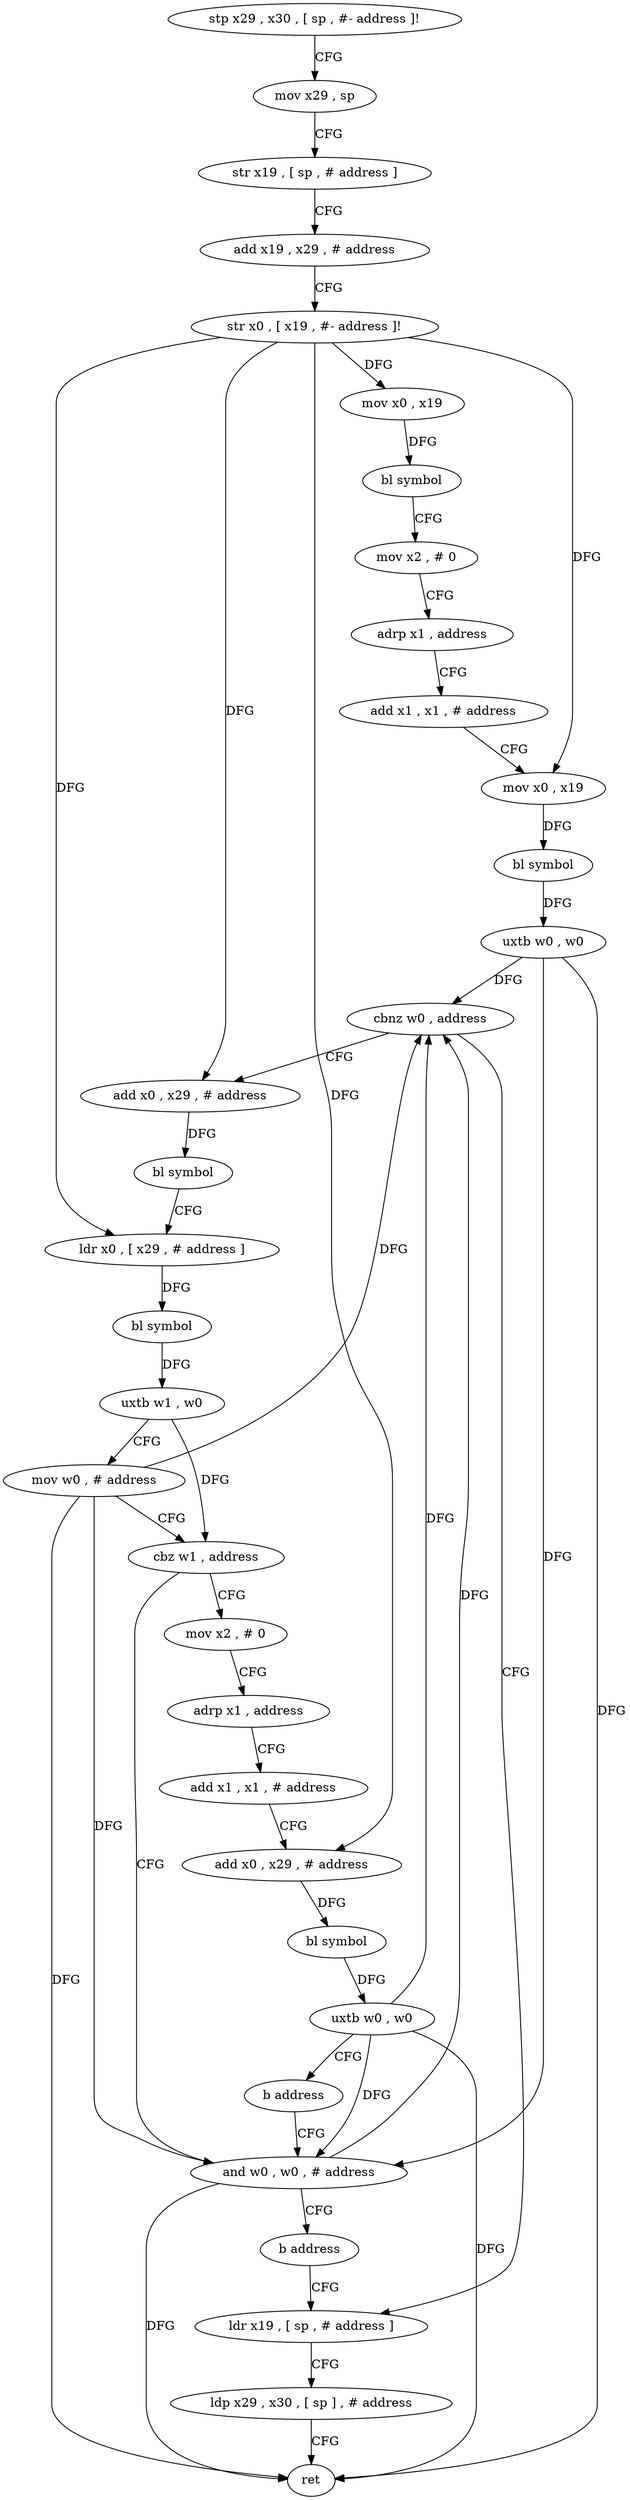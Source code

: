 digraph "func" {
"89216" [label = "stp x29 , x30 , [ sp , #- address ]!" ]
"89220" [label = "mov x29 , sp" ]
"89224" [label = "str x19 , [ sp , # address ]" ]
"89228" [label = "add x19 , x29 , # address" ]
"89232" [label = "str x0 , [ x19 , #- address ]!" ]
"89236" [label = "mov x0 , x19" ]
"89240" [label = "bl symbol" ]
"89244" [label = "mov x2 , # 0" ]
"89248" [label = "adrp x1 , address" ]
"89252" [label = "add x1 , x1 , # address" ]
"89256" [label = "mov x0 , x19" ]
"89260" [label = "bl symbol" ]
"89264" [label = "uxtb w0 , w0" ]
"89268" [label = "cbnz w0 , address" ]
"89284" [label = "add x0 , x29 , # address" ]
"89272" [label = "ldr x19 , [ sp , # address ]" ]
"89288" [label = "bl symbol" ]
"89292" [label = "ldr x0 , [ x29 , # address ]" ]
"89296" [label = "bl symbol" ]
"89300" [label = "uxtb w1 , w0" ]
"89304" [label = "mov w0 , # address" ]
"89308" [label = "cbz w1 , address" ]
"89320" [label = "mov x2 , # 0" ]
"89312" [label = "and w0 , w0 , # address" ]
"89276" [label = "ldp x29 , x30 , [ sp ] , # address" ]
"89280" [label = "ret" ]
"89324" [label = "adrp x1 , address" ]
"89328" [label = "add x1 , x1 , # address" ]
"89332" [label = "add x0 , x29 , # address" ]
"89336" [label = "bl symbol" ]
"89340" [label = "uxtb w0 , w0" ]
"89344" [label = "b address" ]
"89316" [label = "b address" ]
"89216" -> "89220" [ label = "CFG" ]
"89220" -> "89224" [ label = "CFG" ]
"89224" -> "89228" [ label = "CFG" ]
"89228" -> "89232" [ label = "CFG" ]
"89232" -> "89236" [ label = "DFG" ]
"89232" -> "89292" [ label = "DFG" ]
"89232" -> "89256" [ label = "DFG" ]
"89232" -> "89284" [ label = "DFG" ]
"89232" -> "89332" [ label = "DFG" ]
"89236" -> "89240" [ label = "DFG" ]
"89240" -> "89244" [ label = "CFG" ]
"89244" -> "89248" [ label = "CFG" ]
"89248" -> "89252" [ label = "CFG" ]
"89252" -> "89256" [ label = "CFG" ]
"89256" -> "89260" [ label = "DFG" ]
"89260" -> "89264" [ label = "DFG" ]
"89264" -> "89268" [ label = "DFG" ]
"89264" -> "89280" [ label = "DFG" ]
"89264" -> "89312" [ label = "DFG" ]
"89268" -> "89284" [ label = "CFG" ]
"89268" -> "89272" [ label = "CFG" ]
"89284" -> "89288" [ label = "DFG" ]
"89272" -> "89276" [ label = "CFG" ]
"89288" -> "89292" [ label = "CFG" ]
"89292" -> "89296" [ label = "DFG" ]
"89296" -> "89300" [ label = "DFG" ]
"89300" -> "89304" [ label = "CFG" ]
"89300" -> "89308" [ label = "DFG" ]
"89304" -> "89308" [ label = "CFG" ]
"89304" -> "89268" [ label = "DFG" ]
"89304" -> "89280" [ label = "DFG" ]
"89304" -> "89312" [ label = "DFG" ]
"89308" -> "89320" [ label = "CFG" ]
"89308" -> "89312" [ label = "CFG" ]
"89320" -> "89324" [ label = "CFG" ]
"89312" -> "89316" [ label = "CFG" ]
"89312" -> "89268" [ label = "DFG" ]
"89312" -> "89280" [ label = "DFG" ]
"89276" -> "89280" [ label = "CFG" ]
"89324" -> "89328" [ label = "CFG" ]
"89328" -> "89332" [ label = "CFG" ]
"89332" -> "89336" [ label = "DFG" ]
"89336" -> "89340" [ label = "DFG" ]
"89340" -> "89344" [ label = "CFG" ]
"89340" -> "89268" [ label = "DFG" ]
"89340" -> "89280" [ label = "DFG" ]
"89340" -> "89312" [ label = "DFG" ]
"89344" -> "89312" [ label = "CFG" ]
"89316" -> "89272" [ label = "CFG" ]
}
